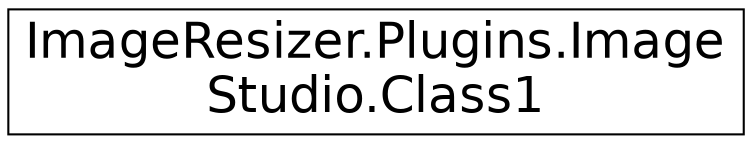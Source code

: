digraph "Graphical Class Hierarchy"
{
  edge [fontname="Helvetica",fontsize="24",labelfontname="Helvetica",labelfontsize="24"];
  node [fontname="Helvetica",fontsize="24",shape=record];
  rankdir="LR";
  Node1 [label="ImageResizer.Plugins.Image\lStudio.Class1",height=0.2,width=0.4,color="black", fillcolor="white", style="filled",URL="$class_image_resizer_1_1_plugins_1_1_image_studio_1_1_class1.html"];
}
